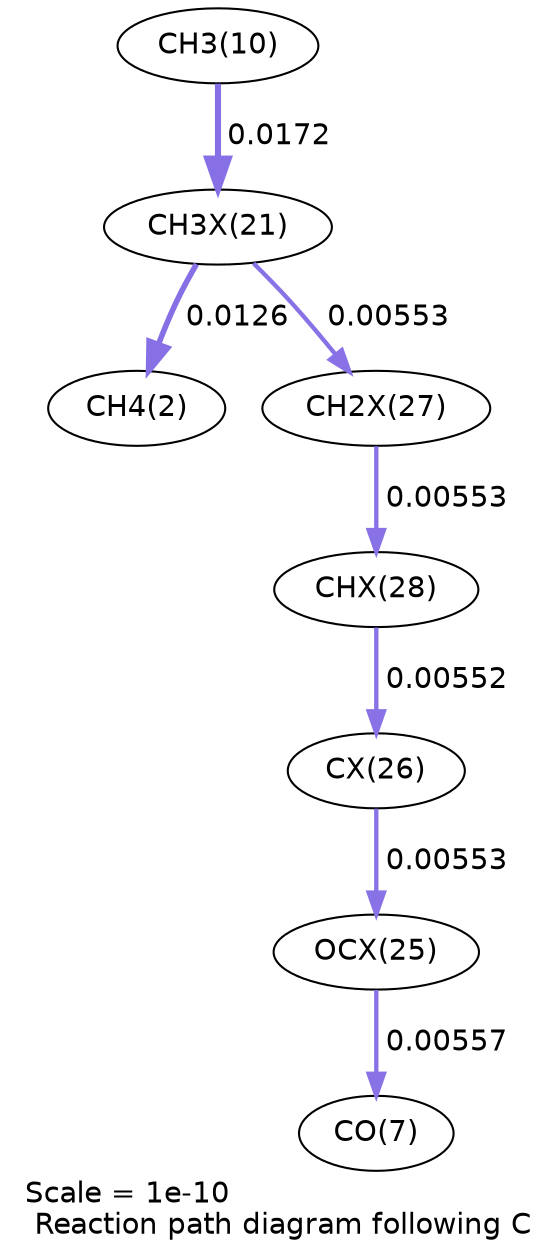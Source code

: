 digraph reaction_paths {
center=1;
s96 -> s4[fontname="Helvetica", penwidth=2.7, arrowsize=1.35, color="0.7, 0.513, 0.9"
, label=" 0.0126"];
s12 -> s96[fontname="Helvetica", penwidth=2.93, arrowsize=1.47, color="0.7, 0.517, 0.9"
, label=" 0.0172"];
s96 -> s102[fontname="Helvetica", penwidth=2.08, arrowsize=1.04, color="0.7, 0.506, 0.9"
, label=" 0.00553"];
s102 -> s103[fontname="Helvetica", penwidth=2.08, arrowsize=1.04, color="0.7, 0.506, 0.9"
, label=" 0.00553"];
s103 -> s101[fontname="Helvetica", penwidth=2.08, arrowsize=1.04, color="0.7, 0.506, 0.9"
, label=" 0.00552"];
s101 -> s100[fontname="Helvetica", penwidth=2.08, arrowsize=1.04, color="0.7, 0.506, 0.9"
, label=" 0.00553"];
s100 -> s9[fontname="Helvetica", penwidth=2.08, arrowsize=1.04, color="0.7, 0.506, 0.9"
, label=" 0.00557"];
s4 [ fontname="Helvetica", label="CH4(2)"];
s9 [ fontname="Helvetica", label="CO(7)"];
s12 [ fontname="Helvetica", label="CH3(10)"];
s96 [ fontname="Helvetica", label="CH3X(21)"];
s100 [ fontname="Helvetica", label="OCX(25)"];
s101 [ fontname="Helvetica", label="CX(26)"];
s102 [ fontname="Helvetica", label="CH2X(27)"];
s103 [ fontname="Helvetica", label="CHX(28)"];
 label = "Scale = 1e-10\l Reaction path diagram following C";
 fontname = "Helvetica";
}
